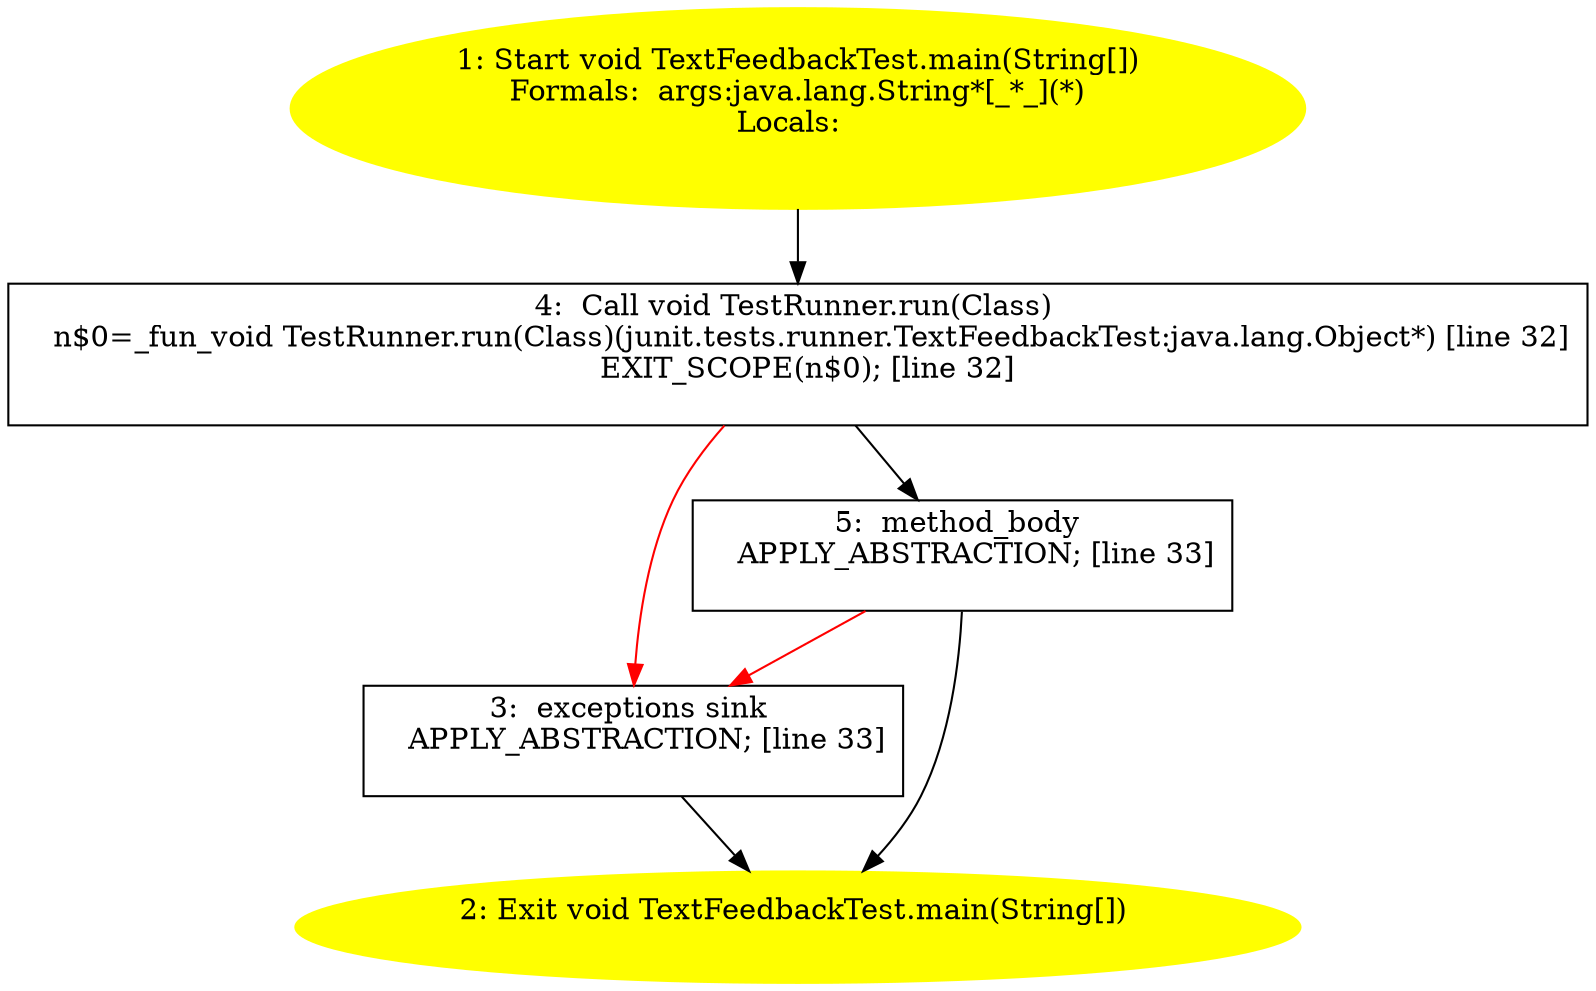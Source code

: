 /* @generated */
digraph cfg {
"junit.tests.runner.TextFeedbackTest.main(java.lang.String[]):void.9a8484fd06622da126f8b6093296fc86_1" [label="1: Start void TextFeedbackTest.main(String[])\nFormals:  args:java.lang.String*[_*_](*)\nLocals:  \n  " color=yellow style=filled]
	

	 "junit.tests.runner.TextFeedbackTest.main(java.lang.String[]):void.9a8484fd06622da126f8b6093296fc86_1" -> "junit.tests.runner.TextFeedbackTest.main(java.lang.String[]):void.9a8484fd06622da126f8b6093296fc86_4" ;
"junit.tests.runner.TextFeedbackTest.main(java.lang.String[]):void.9a8484fd06622da126f8b6093296fc86_2" [label="2: Exit void TextFeedbackTest.main(String[]) \n  " color=yellow style=filled]
	

"junit.tests.runner.TextFeedbackTest.main(java.lang.String[]):void.9a8484fd06622da126f8b6093296fc86_3" [label="3:  exceptions sink \n   APPLY_ABSTRACTION; [line 33]\n " shape="box"]
	

	 "junit.tests.runner.TextFeedbackTest.main(java.lang.String[]):void.9a8484fd06622da126f8b6093296fc86_3" -> "junit.tests.runner.TextFeedbackTest.main(java.lang.String[]):void.9a8484fd06622da126f8b6093296fc86_2" ;
"junit.tests.runner.TextFeedbackTest.main(java.lang.String[]):void.9a8484fd06622da126f8b6093296fc86_4" [label="4:  Call void TestRunner.run(Class) \n   n$0=_fun_void TestRunner.run(Class)(junit.tests.runner.TextFeedbackTest:java.lang.Object*) [line 32]\n  EXIT_SCOPE(n$0); [line 32]\n " shape="box"]
	

	 "junit.tests.runner.TextFeedbackTest.main(java.lang.String[]):void.9a8484fd06622da126f8b6093296fc86_4" -> "junit.tests.runner.TextFeedbackTest.main(java.lang.String[]):void.9a8484fd06622da126f8b6093296fc86_5" ;
	 "junit.tests.runner.TextFeedbackTest.main(java.lang.String[]):void.9a8484fd06622da126f8b6093296fc86_4" -> "junit.tests.runner.TextFeedbackTest.main(java.lang.String[]):void.9a8484fd06622da126f8b6093296fc86_3" [color="red" ];
"junit.tests.runner.TextFeedbackTest.main(java.lang.String[]):void.9a8484fd06622da126f8b6093296fc86_5" [label="5:  method_body \n   APPLY_ABSTRACTION; [line 33]\n " shape="box"]
	

	 "junit.tests.runner.TextFeedbackTest.main(java.lang.String[]):void.9a8484fd06622da126f8b6093296fc86_5" -> "junit.tests.runner.TextFeedbackTest.main(java.lang.String[]):void.9a8484fd06622da126f8b6093296fc86_2" ;
	 "junit.tests.runner.TextFeedbackTest.main(java.lang.String[]):void.9a8484fd06622da126f8b6093296fc86_5" -> "junit.tests.runner.TextFeedbackTest.main(java.lang.String[]):void.9a8484fd06622da126f8b6093296fc86_3" [color="red" ];
}
